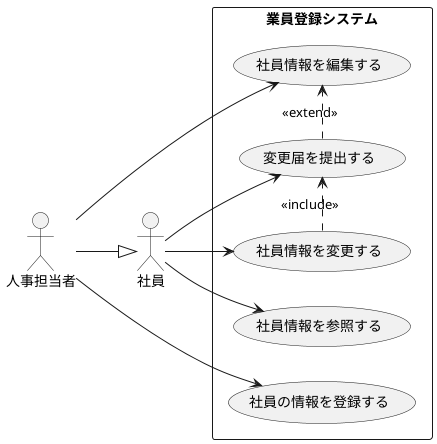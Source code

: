 @startuml
left to right direction
actor 社員
actor 人事担当者
rectangle 業員登録システム{
usecase 社員の情報を登録する
usecase 社員情報を参照する
usecase 社員情報を変更する
usecase 変更届を提出する as input
usecase 社員情報を編集する
}
人事担当者 --|> 社員
社員 --> 社員情報を参照する
社員 --> 社員情報を変更する
社員 --> input
input .> 社員情報を編集する : << extend >>
社員情報を変更する .> input : << include >>
人事担当者 --> 社員の情報を登録する
人事担当者 --> 社員情報を編集する
@enduml
